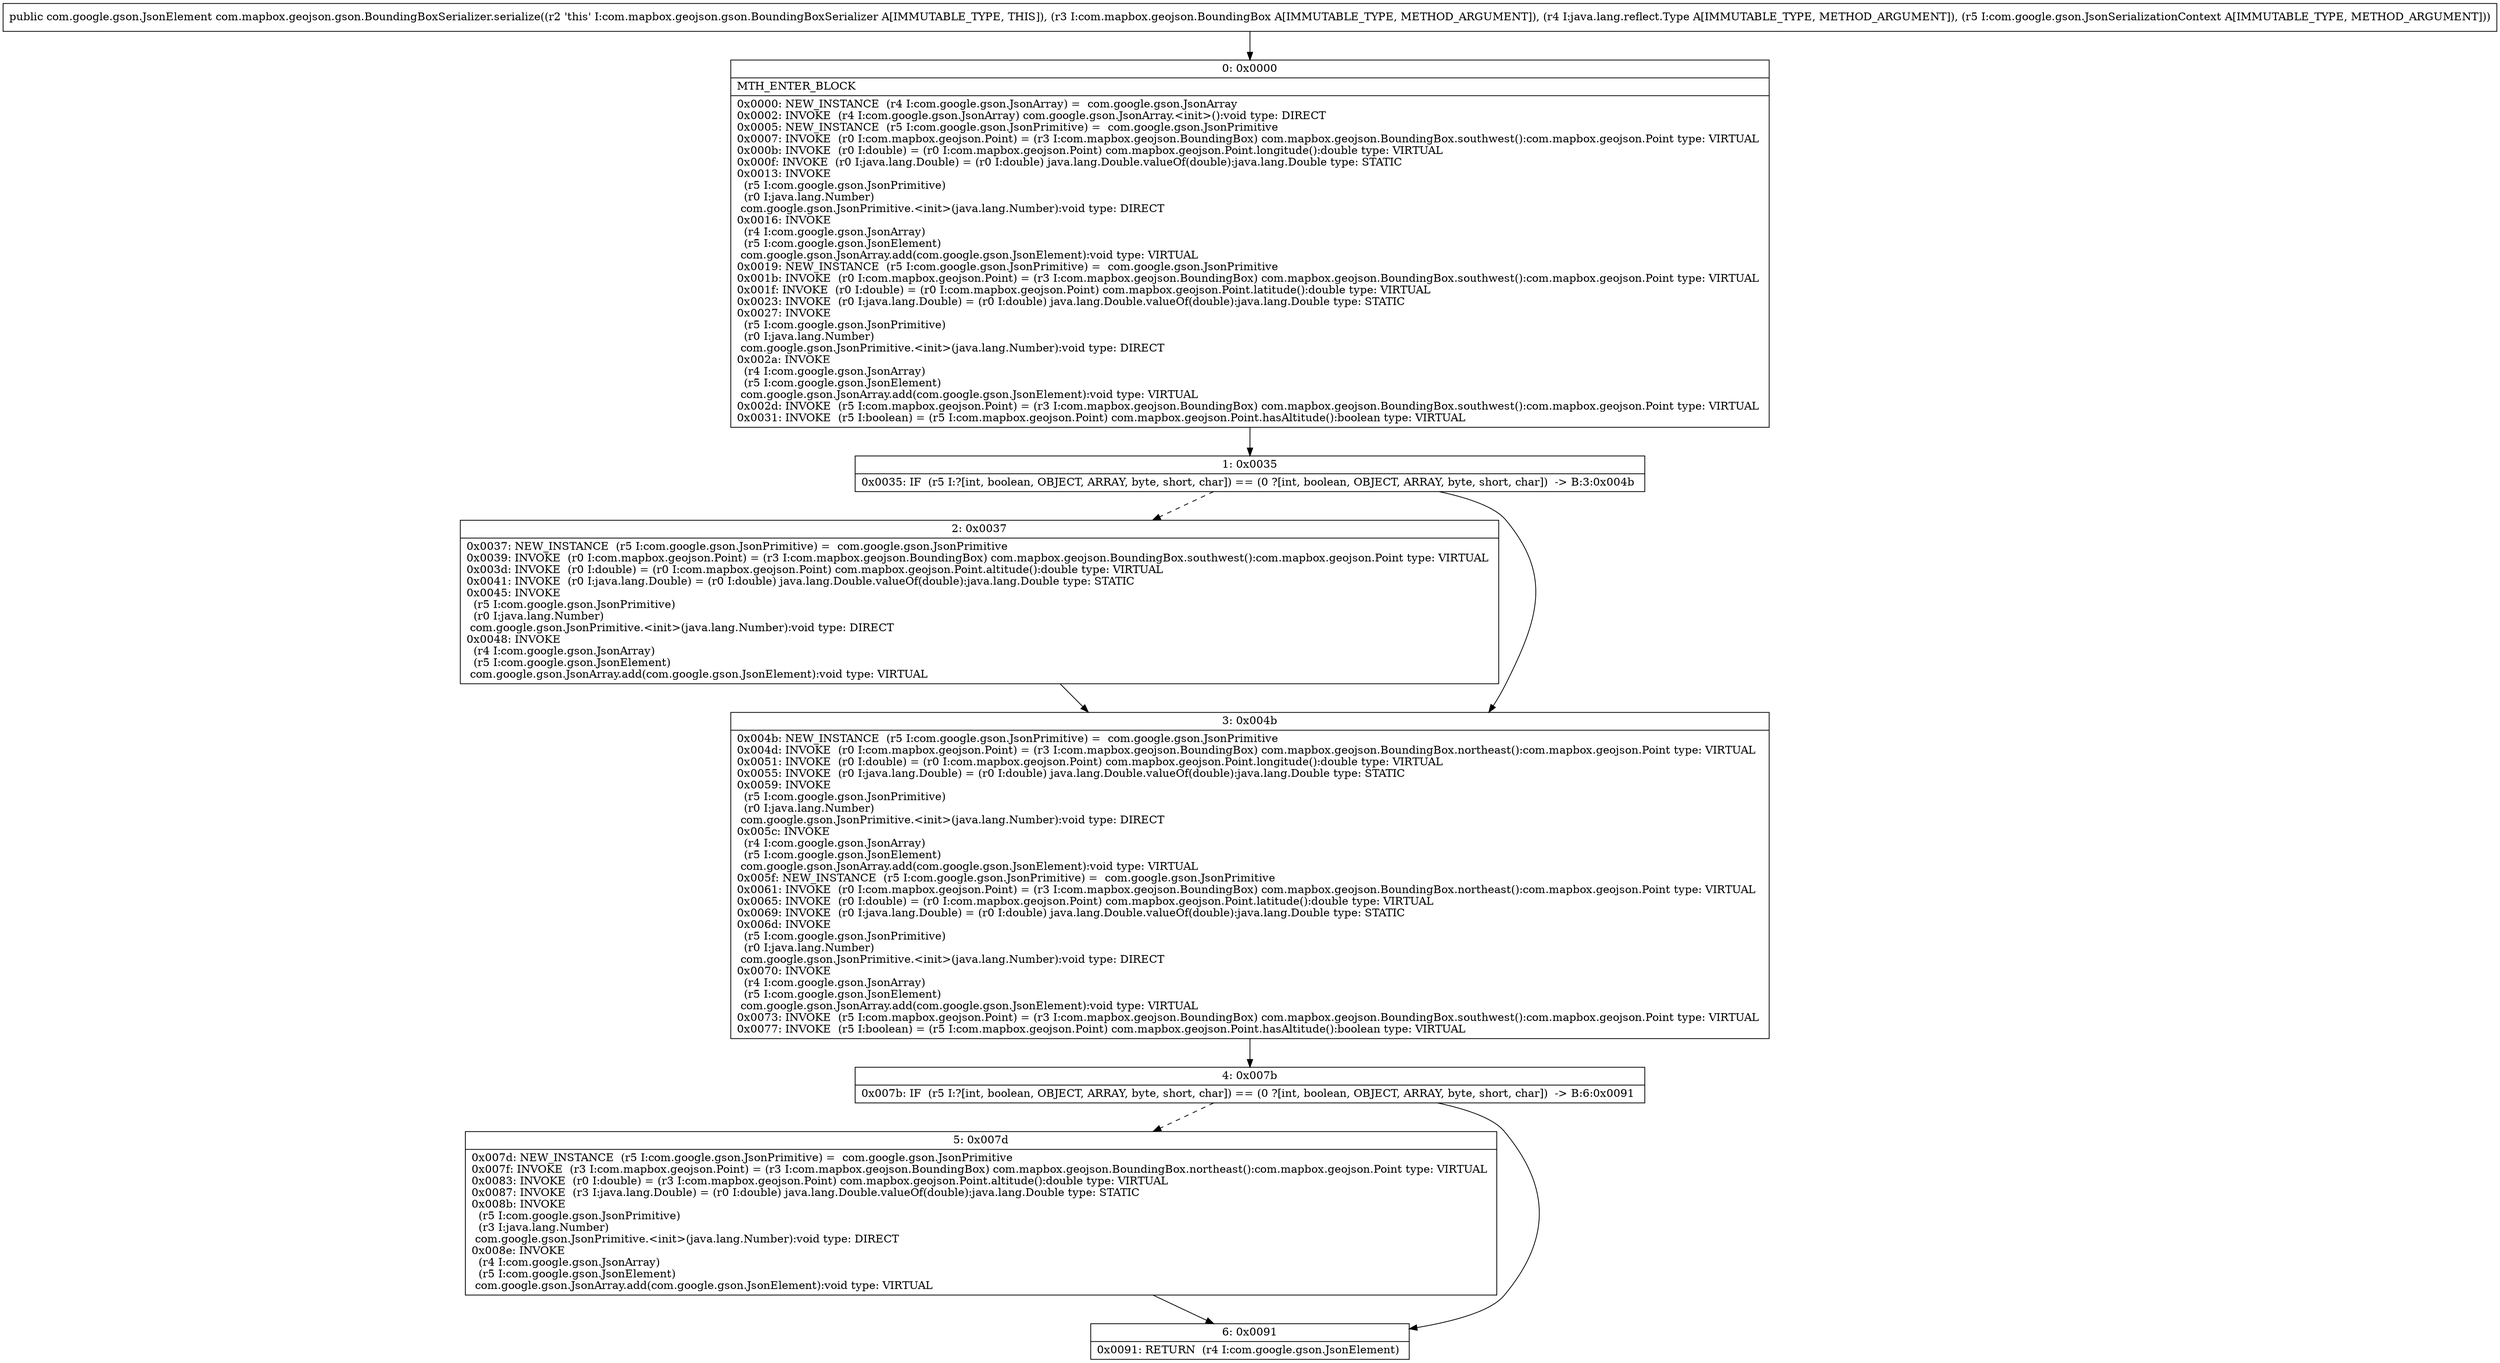 digraph "CFG forcom.mapbox.geojson.gson.BoundingBoxSerializer.serialize(Lcom\/mapbox\/geojson\/BoundingBox;Ljava\/lang\/reflect\/Type;Lcom\/google\/gson\/JsonSerializationContext;)Lcom\/google\/gson\/JsonElement;" {
Node_0 [shape=record,label="{0\:\ 0x0000|MTH_ENTER_BLOCK\l|0x0000: NEW_INSTANCE  (r4 I:com.google.gson.JsonArray) =  com.google.gson.JsonArray \l0x0002: INVOKE  (r4 I:com.google.gson.JsonArray) com.google.gson.JsonArray.\<init\>():void type: DIRECT \l0x0005: NEW_INSTANCE  (r5 I:com.google.gson.JsonPrimitive) =  com.google.gson.JsonPrimitive \l0x0007: INVOKE  (r0 I:com.mapbox.geojson.Point) = (r3 I:com.mapbox.geojson.BoundingBox) com.mapbox.geojson.BoundingBox.southwest():com.mapbox.geojson.Point type: VIRTUAL \l0x000b: INVOKE  (r0 I:double) = (r0 I:com.mapbox.geojson.Point) com.mapbox.geojson.Point.longitude():double type: VIRTUAL \l0x000f: INVOKE  (r0 I:java.lang.Double) = (r0 I:double) java.lang.Double.valueOf(double):java.lang.Double type: STATIC \l0x0013: INVOKE  \l  (r5 I:com.google.gson.JsonPrimitive)\l  (r0 I:java.lang.Number)\l com.google.gson.JsonPrimitive.\<init\>(java.lang.Number):void type: DIRECT \l0x0016: INVOKE  \l  (r4 I:com.google.gson.JsonArray)\l  (r5 I:com.google.gson.JsonElement)\l com.google.gson.JsonArray.add(com.google.gson.JsonElement):void type: VIRTUAL \l0x0019: NEW_INSTANCE  (r5 I:com.google.gson.JsonPrimitive) =  com.google.gson.JsonPrimitive \l0x001b: INVOKE  (r0 I:com.mapbox.geojson.Point) = (r3 I:com.mapbox.geojson.BoundingBox) com.mapbox.geojson.BoundingBox.southwest():com.mapbox.geojson.Point type: VIRTUAL \l0x001f: INVOKE  (r0 I:double) = (r0 I:com.mapbox.geojson.Point) com.mapbox.geojson.Point.latitude():double type: VIRTUAL \l0x0023: INVOKE  (r0 I:java.lang.Double) = (r0 I:double) java.lang.Double.valueOf(double):java.lang.Double type: STATIC \l0x0027: INVOKE  \l  (r5 I:com.google.gson.JsonPrimitive)\l  (r0 I:java.lang.Number)\l com.google.gson.JsonPrimitive.\<init\>(java.lang.Number):void type: DIRECT \l0x002a: INVOKE  \l  (r4 I:com.google.gson.JsonArray)\l  (r5 I:com.google.gson.JsonElement)\l com.google.gson.JsonArray.add(com.google.gson.JsonElement):void type: VIRTUAL \l0x002d: INVOKE  (r5 I:com.mapbox.geojson.Point) = (r3 I:com.mapbox.geojson.BoundingBox) com.mapbox.geojson.BoundingBox.southwest():com.mapbox.geojson.Point type: VIRTUAL \l0x0031: INVOKE  (r5 I:boolean) = (r5 I:com.mapbox.geojson.Point) com.mapbox.geojson.Point.hasAltitude():boolean type: VIRTUAL \l}"];
Node_1 [shape=record,label="{1\:\ 0x0035|0x0035: IF  (r5 I:?[int, boolean, OBJECT, ARRAY, byte, short, char]) == (0 ?[int, boolean, OBJECT, ARRAY, byte, short, char])  \-\> B:3:0x004b \l}"];
Node_2 [shape=record,label="{2\:\ 0x0037|0x0037: NEW_INSTANCE  (r5 I:com.google.gson.JsonPrimitive) =  com.google.gson.JsonPrimitive \l0x0039: INVOKE  (r0 I:com.mapbox.geojson.Point) = (r3 I:com.mapbox.geojson.BoundingBox) com.mapbox.geojson.BoundingBox.southwest():com.mapbox.geojson.Point type: VIRTUAL \l0x003d: INVOKE  (r0 I:double) = (r0 I:com.mapbox.geojson.Point) com.mapbox.geojson.Point.altitude():double type: VIRTUAL \l0x0041: INVOKE  (r0 I:java.lang.Double) = (r0 I:double) java.lang.Double.valueOf(double):java.lang.Double type: STATIC \l0x0045: INVOKE  \l  (r5 I:com.google.gson.JsonPrimitive)\l  (r0 I:java.lang.Number)\l com.google.gson.JsonPrimitive.\<init\>(java.lang.Number):void type: DIRECT \l0x0048: INVOKE  \l  (r4 I:com.google.gson.JsonArray)\l  (r5 I:com.google.gson.JsonElement)\l com.google.gson.JsonArray.add(com.google.gson.JsonElement):void type: VIRTUAL \l}"];
Node_3 [shape=record,label="{3\:\ 0x004b|0x004b: NEW_INSTANCE  (r5 I:com.google.gson.JsonPrimitive) =  com.google.gson.JsonPrimitive \l0x004d: INVOKE  (r0 I:com.mapbox.geojson.Point) = (r3 I:com.mapbox.geojson.BoundingBox) com.mapbox.geojson.BoundingBox.northeast():com.mapbox.geojson.Point type: VIRTUAL \l0x0051: INVOKE  (r0 I:double) = (r0 I:com.mapbox.geojson.Point) com.mapbox.geojson.Point.longitude():double type: VIRTUAL \l0x0055: INVOKE  (r0 I:java.lang.Double) = (r0 I:double) java.lang.Double.valueOf(double):java.lang.Double type: STATIC \l0x0059: INVOKE  \l  (r5 I:com.google.gson.JsonPrimitive)\l  (r0 I:java.lang.Number)\l com.google.gson.JsonPrimitive.\<init\>(java.lang.Number):void type: DIRECT \l0x005c: INVOKE  \l  (r4 I:com.google.gson.JsonArray)\l  (r5 I:com.google.gson.JsonElement)\l com.google.gson.JsonArray.add(com.google.gson.JsonElement):void type: VIRTUAL \l0x005f: NEW_INSTANCE  (r5 I:com.google.gson.JsonPrimitive) =  com.google.gson.JsonPrimitive \l0x0061: INVOKE  (r0 I:com.mapbox.geojson.Point) = (r3 I:com.mapbox.geojson.BoundingBox) com.mapbox.geojson.BoundingBox.northeast():com.mapbox.geojson.Point type: VIRTUAL \l0x0065: INVOKE  (r0 I:double) = (r0 I:com.mapbox.geojson.Point) com.mapbox.geojson.Point.latitude():double type: VIRTUAL \l0x0069: INVOKE  (r0 I:java.lang.Double) = (r0 I:double) java.lang.Double.valueOf(double):java.lang.Double type: STATIC \l0x006d: INVOKE  \l  (r5 I:com.google.gson.JsonPrimitive)\l  (r0 I:java.lang.Number)\l com.google.gson.JsonPrimitive.\<init\>(java.lang.Number):void type: DIRECT \l0x0070: INVOKE  \l  (r4 I:com.google.gson.JsonArray)\l  (r5 I:com.google.gson.JsonElement)\l com.google.gson.JsonArray.add(com.google.gson.JsonElement):void type: VIRTUAL \l0x0073: INVOKE  (r5 I:com.mapbox.geojson.Point) = (r3 I:com.mapbox.geojson.BoundingBox) com.mapbox.geojson.BoundingBox.southwest():com.mapbox.geojson.Point type: VIRTUAL \l0x0077: INVOKE  (r5 I:boolean) = (r5 I:com.mapbox.geojson.Point) com.mapbox.geojson.Point.hasAltitude():boolean type: VIRTUAL \l}"];
Node_4 [shape=record,label="{4\:\ 0x007b|0x007b: IF  (r5 I:?[int, boolean, OBJECT, ARRAY, byte, short, char]) == (0 ?[int, boolean, OBJECT, ARRAY, byte, short, char])  \-\> B:6:0x0091 \l}"];
Node_5 [shape=record,label="{5\:\ 0x007d|0x007d: NEW_INSTANCE  (r5 I:com.google.gson.JsonPrimitive) =  com.google.gson.JsonPrimitive \l0x007f: INVOKE  (r3 I:com.mapbox.geojson.Point) = (r3 I:com.mapbox.geojson.BoundingBox) com.mapbox.geojson.BoundingBox.northeast():com.mapbox.geojson.Point type: VIRTUAL \l0x0083: INVOKE  (r0 I:double) = (r3 I:com.mapbox.geojson.Point) com.mapbox.geojson.Point.altitude():double type: VIRTUAL \l0x0087: INVOKE  (r3 I:java.lang.Double) = (r0 I:double) java.lang.Double.valueOf(double):java.lang.Double type: STATIC \l0x008b: INVOKE  \l  (r5 I:com.google.gson.JsonPrimitive)\l  (r3 I:java.lang.Number)\l com.google.gson.JsonPrimitive.\<init\>(java.lang.Number):void type: DIRECT \l0x008e: INVOKE  \l  (r4 I:com.google.gson.JsonArray)\l  (r5 I:com.google.gson.JsonElement)\l com.google.gson.JsonArray.add(com.google.gson.JsonElement):void type: VIRTUAL \l}"];
Node_6 [shape=record,label="{6\:\ 0x0091|0x0091: RETURN  (r4 I:com.google.gson.JsonElement) \l}"];
MethodNode[shape=record,label="{public com.google.gson.JsonElement com.mapbox.geojson.gson.BoundingBoxSerializer.serialize((r2 'this' I:com.mapbox.geojson.gson.BoundingBoxSerializer A[IMMUTABLE_TYPE, THIS]), (r3 I:com.mapbox.geojson.BoundingBox A[IMMUTABLE_TYPE, METHOD_ARGUMENT]), (r4 I:java.lang.reflect.Type A[IMMUTABLE_TYPE, METHOD_ARGUMENT]), (r5 I:com.google.gson.JsonSerializationContext A[IMMUTABLE_TYPE, METHOD_ARGUMENT])) }"];
MethodNode -> Node_0;
Node_0 -> Node_1;
Node_1 -> Node_2[style=dashed];
Node_1 -> Node_3;
Node_2 -> Node_3;
Node_3 -> Node_4;
Node_4 -> Node_5[style=dashed];
Node_4 -> Node_6;
Node_5 -> Node_6;
}

